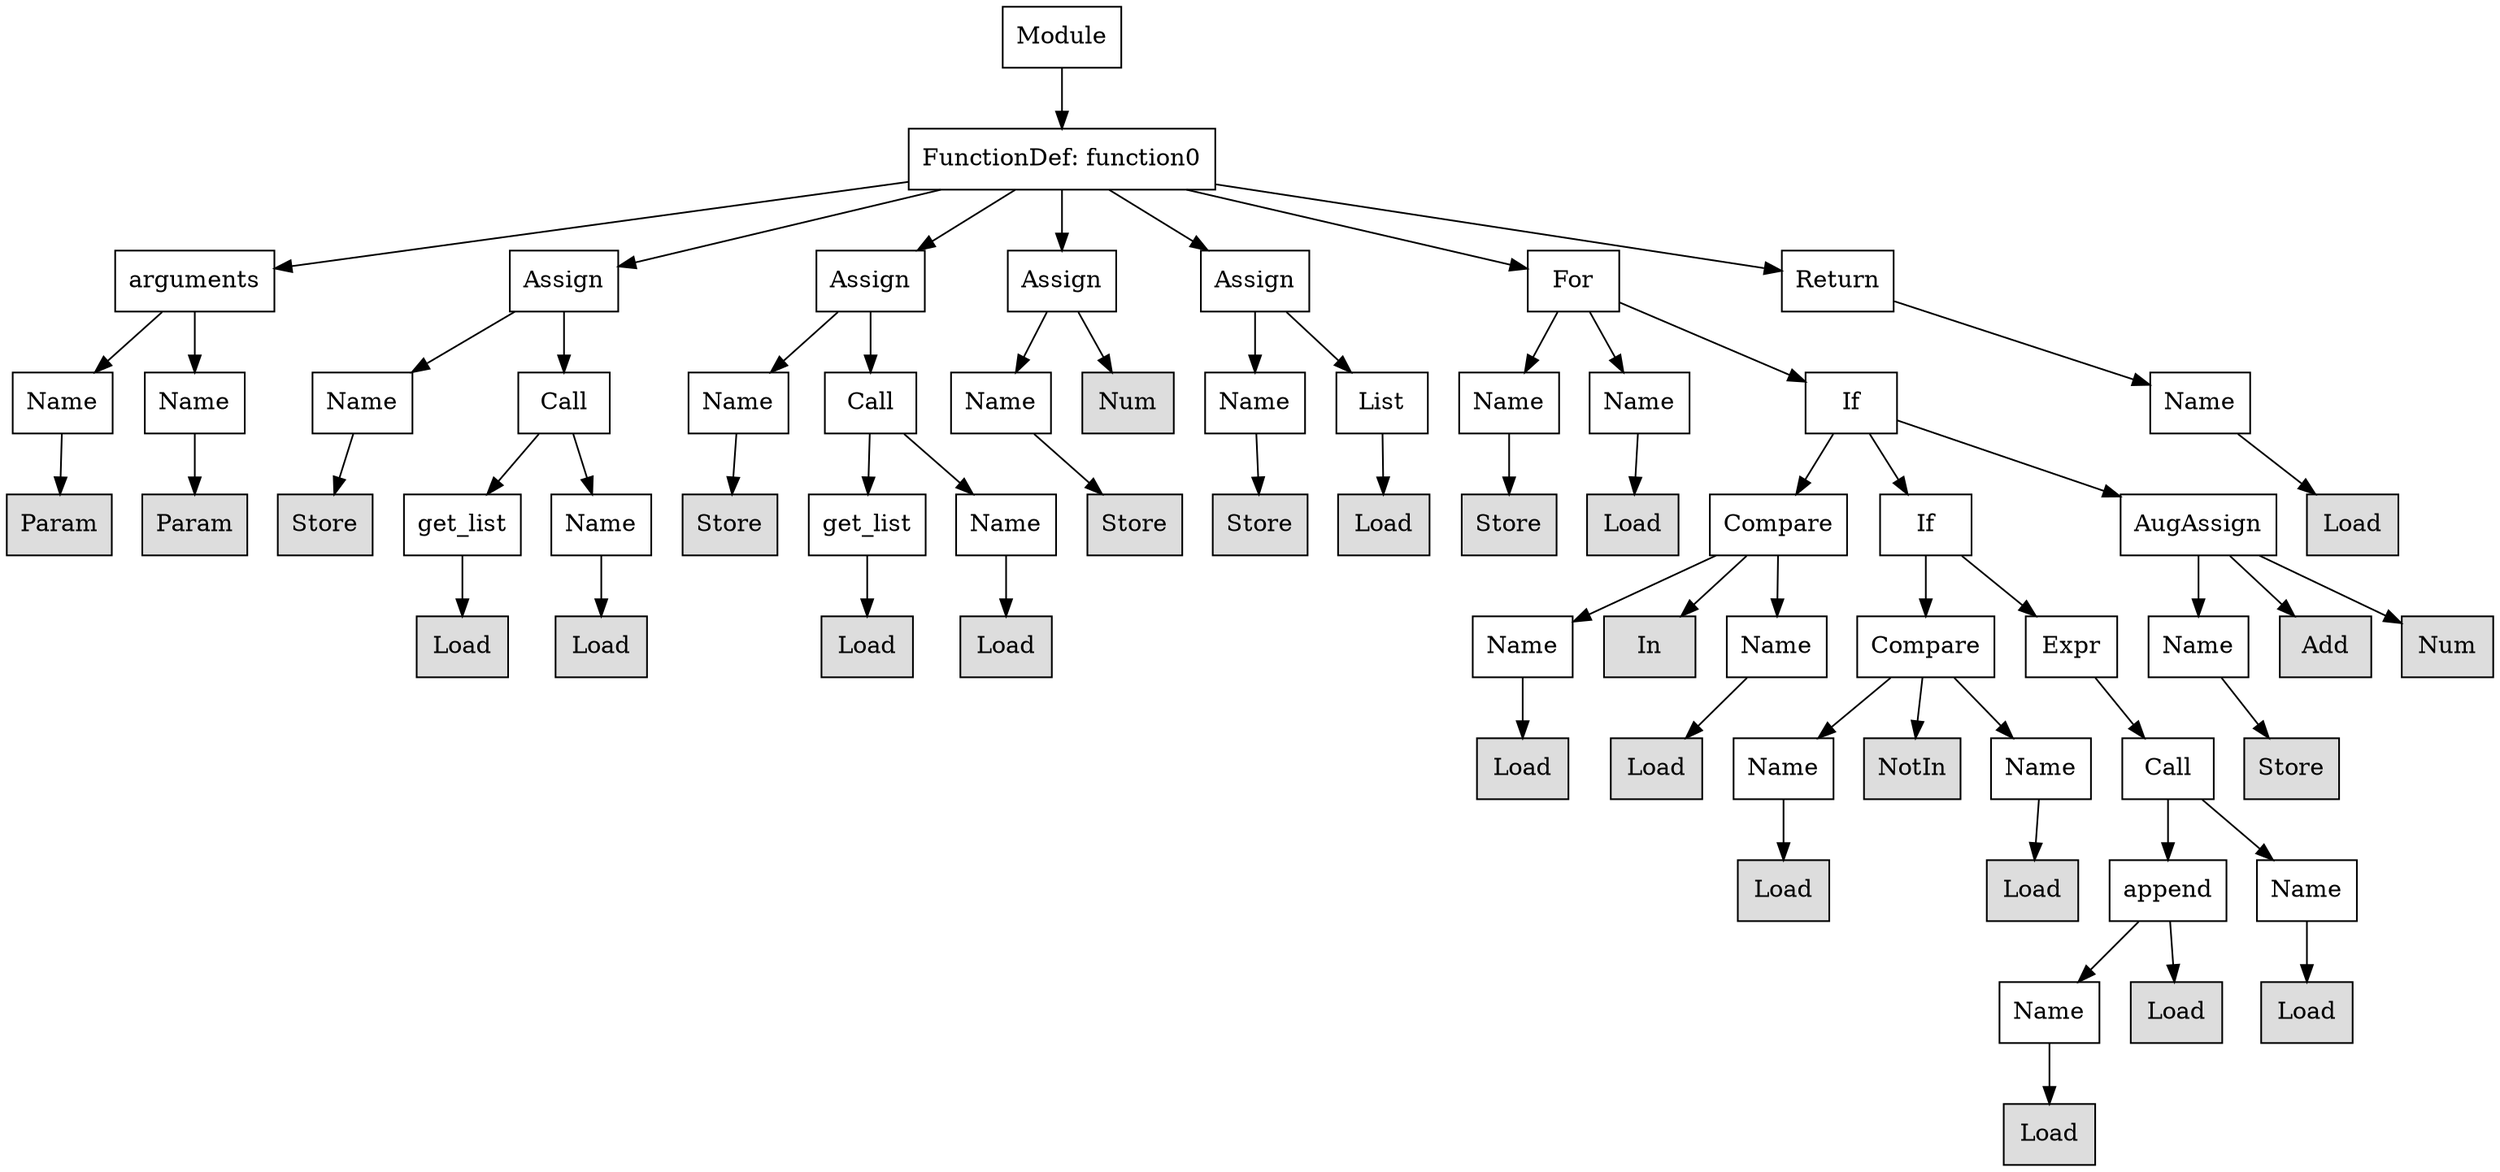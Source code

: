 digraph G {
n0 [shape=rect, label="Module"];
n1 [shape=rect, label="FunctionDef: function0"];
n2 [shape=rect, label="arguments"];
n3 [shape=rect, label="Assign"];
n4 [shape=rect, label="Assign"];
n5 [shape=rect, label="Assign"];
n6 [shape=rect, label="Assign"];
n7 [shape=rect, label="For"];
n8 [shape=rect, label="Return"];
n9 [shape=rect, label="Name"];
n10 [shape=rect, label="Name"];
n11 [shape=rect, label="Name"];
n12 [shape=rect, label="Call"];
n13 [shape=rect, label="Name"];
n14 [shape=rect, label="Call"];
n15 [shape=rect, label="Name"];
n16 [shape=rect, label="Num" style="filled" fillcolor="#dddddd"];
n17 [shape=rect, label="Name"];
n18 [shape=rect, label="List"];
n19 [shape=rect, label="Name"];
n20 [shape=rect, label="Name"];
n21 [shape=rect, label="If"];
n22 [shape=rect, label="Name"];
n23 [shape=rect, label="Param" style="filled" fillcolor="#dddddd"];
n24 [shape=rect, label="Param" style="filled" fillcolor="#dddddd"];
n25 [shape=rect, label="Store" style="filled" fillcolor="#dddddd"];
n26 [shape=rect, label="get_list"];
n27 [shape=rect, label="Name"];
n28 [shape=rect, label="Store" style="filled" fillcolor="#dddddd"];
n29 [shape=rect, label="get_list"];
n30 [shape=rect, label="Name"];
n31 [shape=rect, label="Store" style="filled" fillcolor="#dddddd"];
n32 [shape=rect, label="Store" style="filled" fillcolor="#dddddd"];
n33 [shape=rect, label="Load" style="filled" fillcolor="#dddddd"];
n34 [shape=rect, label="Store" style="filled" fillcolor="#dddddd"];
n35 [shape=rect, label="Load" style="filled" fillcolor="#dddddd"];
n36 [shape=rect, label="Compare"];
n37 [shape=rect, label="If"];
n38 [shape=rect, label="AugAssign"];
n39 [shape=rect, label="Load" style="filled" fillcolor="#dddddd"];
n40 [shape=rect, label="Load" style="filled" fillcolor="#dddddd"];
n41 [shape=rect, label="Load" style="filled" fillcolor="#dddddd"];
n42 [shape=rect, label="Load" style="filled" fillcolor="#dddddd"];
n43 [shape=rect, label="Load" style="filled" fillcolor="#dddddd"];
n44 [shape=rect, label="Name"];
n45 [shape=rect, label="In" style="filled" fillcolor="#dddddd"];
n46 [shape=rect, label="Name"];
n47 [shape=rect, label="Compare"];
n48 [shape=rect, label="Expr"];
n49 [shape=rect, label="Name"];
n50 [shape=rect, label="Add" style="filled" fillcolor="#dddddd"];
n51 [shape=rect, label="Num" style="filled" fillcolor="#dddddd"];
n52 [shape=rect, label="Load" style="filled" fillcolor="#dddddd"];
n53 [shape=rect, label="Load" style="filled" fillcolor="#dddddd"];
n54 [shape=rect, label="Name"];
n55 [shape=rect, label="NotIn" style="filled" fillcolor="#dddddd"];
n56 [shape=rect, label="Name"];
n57 [shape=rect, label="Call"];
n58 [shape=rect, label="Store" style="filled" fillcolor="#dddddd"];
n59 [shape=rect, label="Load" style="filled" fillcolor="#dddddd"];
n60 [shape=rect, label="Load" style="filled" fillcolor="#dddddd"];
n61 [shape=rect, label="append"];
n62 [shape=rect, label="Name"];
n63 [shape=rect, label="Name"];
n64 [shape=rect, label="Load" style="filled" fillcolor="#dddddd"];
n65 [shape=rect, label="Load" style="filled" fillcolor="#dddddd"];
n66 [shape=rect, label="Load" style="filled" fillcolor="#dddddd"];
n0 -> n1;
n1 -> n2;
n1 -> n3;
n1 -> n4;
n1 -> n5;
n1 -> n6;
n1 -> n7;
n1 -> n8;
n2 -> n9;
n2 -> n10;
n3 -> n11;
n3 -> n12;
n4 -> n13;
n4 -> n14;
n5 -> n15;
n5 -> n16;
n6 -> n17;
n6 -> n18;
n7 -> n19;
n7 -> n20;
n7 -> n21;
n8 -> n22;
n9 -> n23;
n10 -> n24;
n11 -> n25;
n12 -> n26;
n12 -> n27;
n13 -> n28;
n14 -> n29;
n14 -> n30;
n15 -> n31;
n17 -> n32;
n18 -> n33;
n19 -> n34;
n20 -> n35;
n21 -> n36;
n21 -> n37;
n21 -> n38;
n22 -> n39;
n26 -> n40;
n27 -> n41;
n29 -> n42;
n30 -> n43;
n36 -> n44;
n36 -> n45;
n36 -> n46;
n37 -> n47;
n37 -> n48;
n38 -> n49;
n38 -> n50;
n38 -> n51;
n44 -> n52;
n46 -> n53;
n47 -> n54;
n47 -> n55;
n47 -> n56;
n48 -> n57;
n49 -> n58;
n54 -> n59;
n56 -> n60;
n57 -> n61;
n57 -> n62;
n61 -> n63;
n61 -> n64;
n62 -> n65;
n63 -> n66;
}
